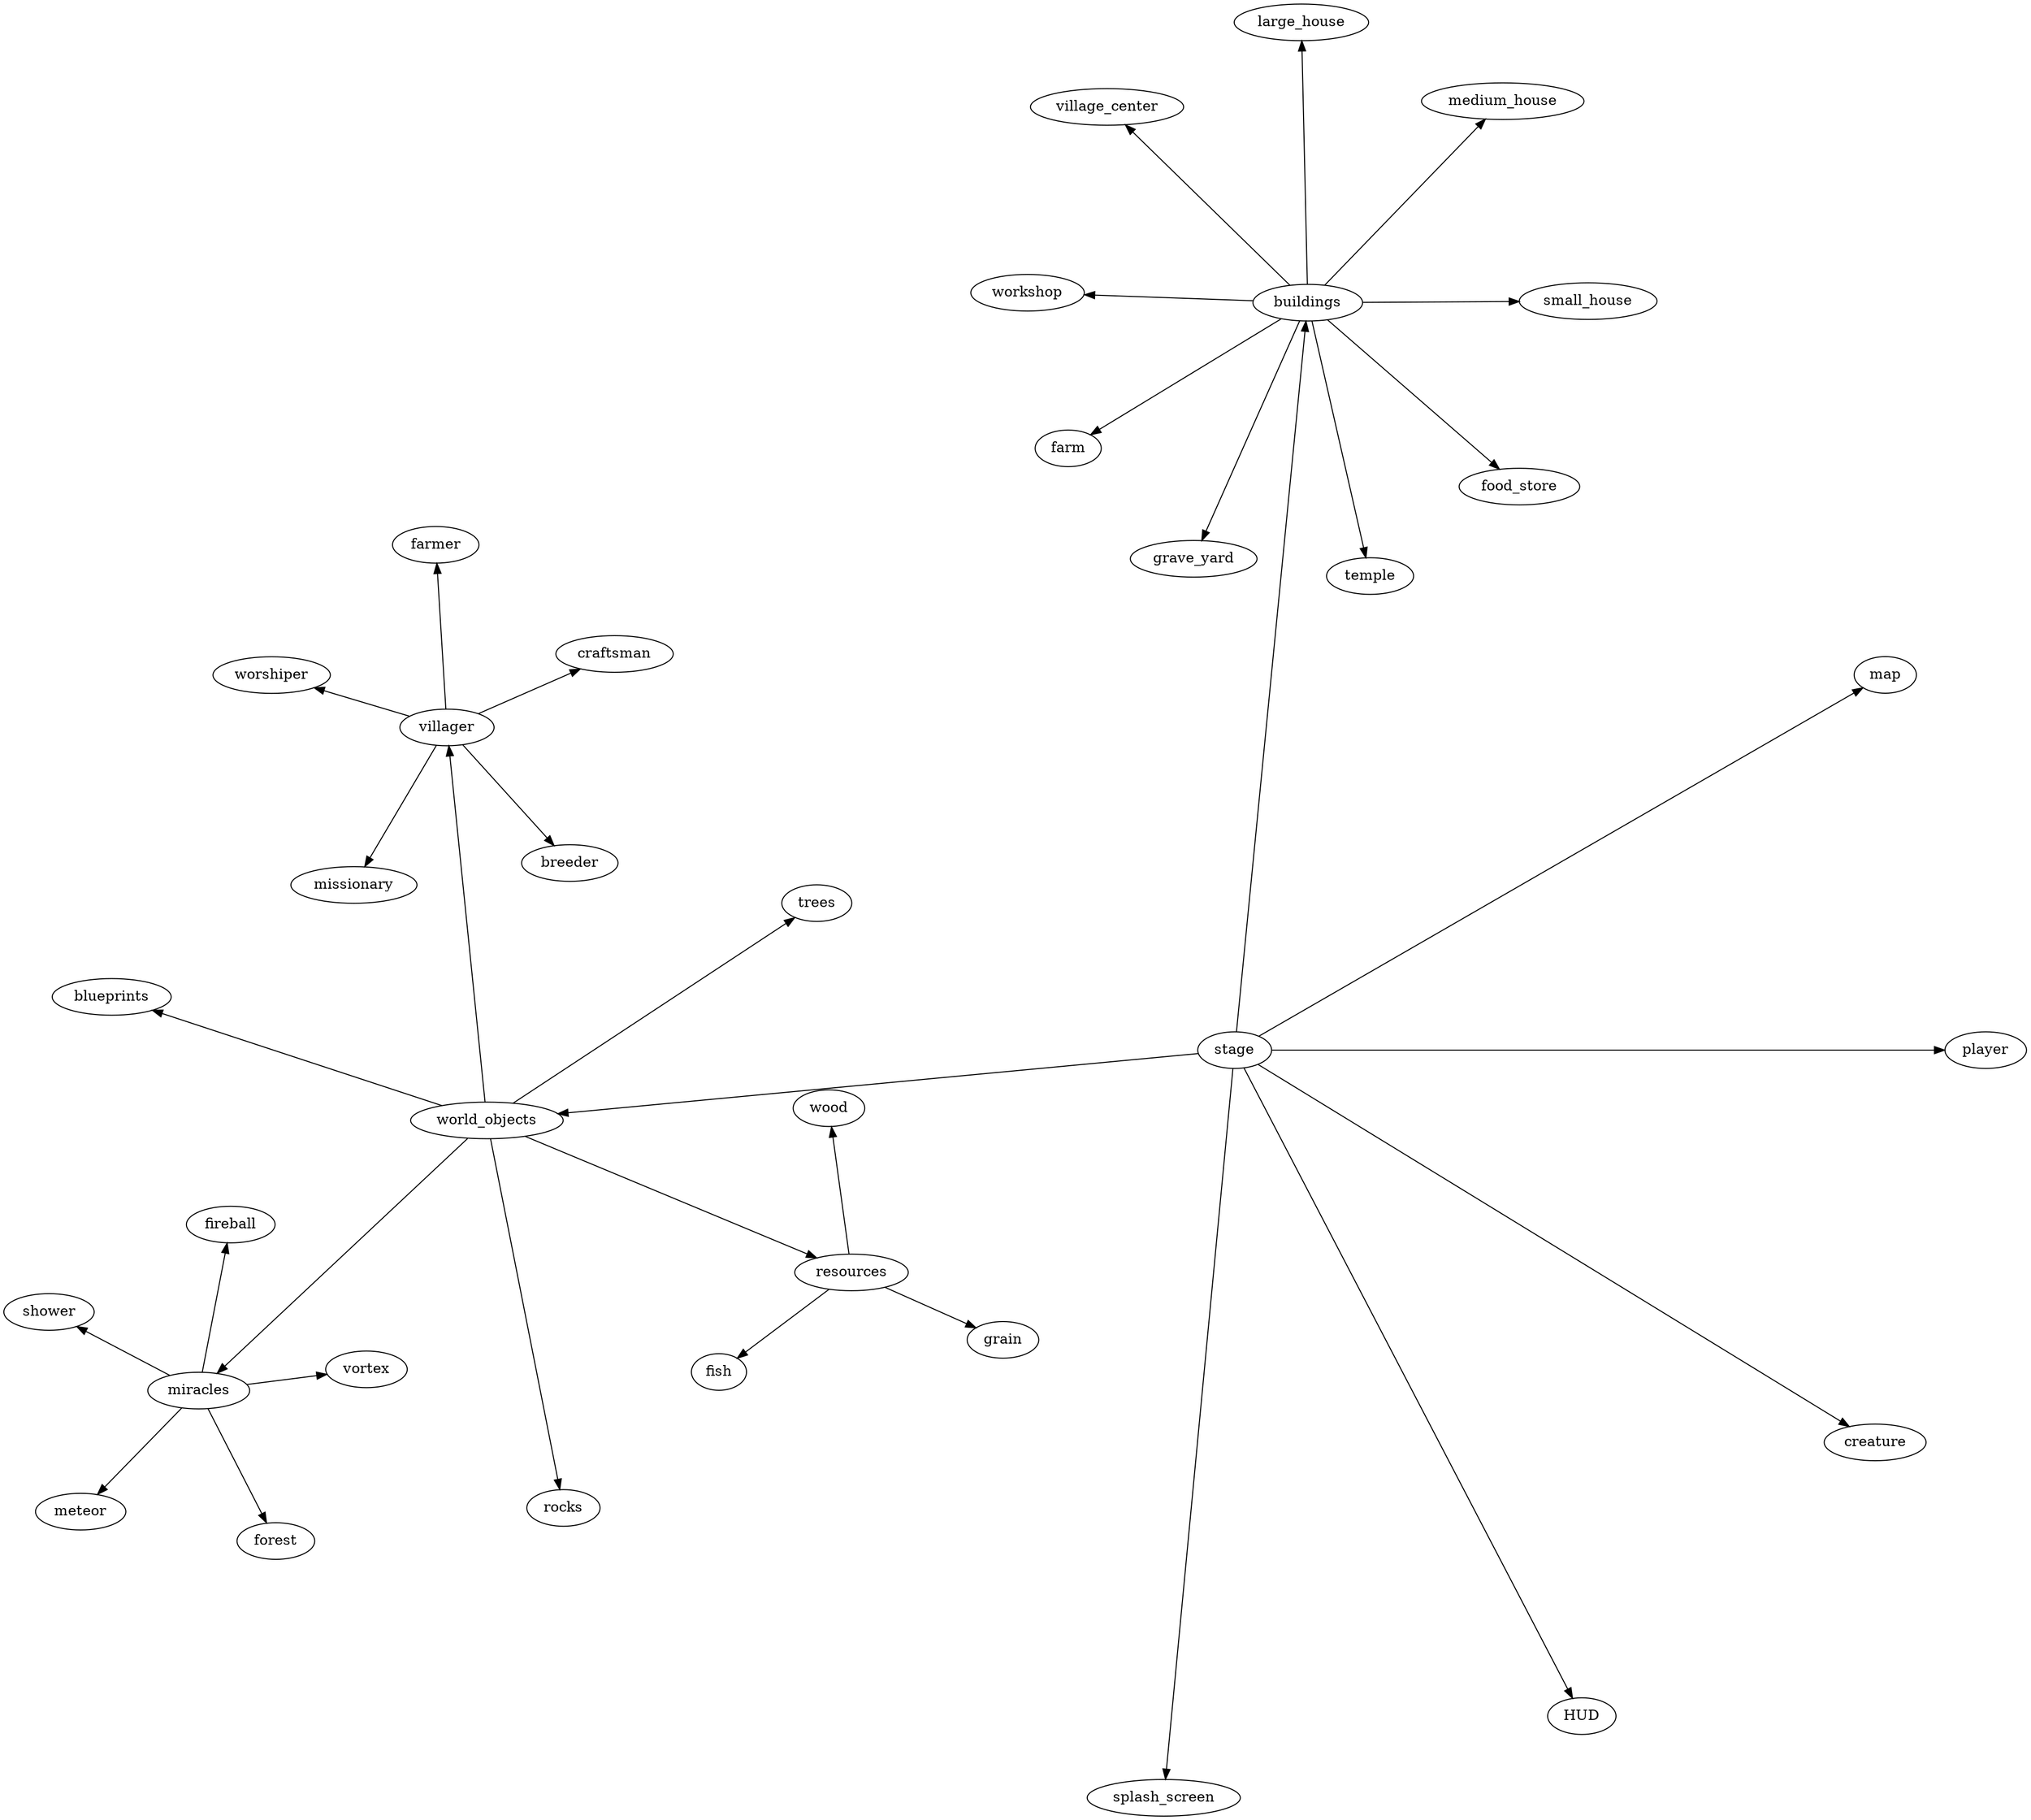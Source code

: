 digraph G {
graph[layout=circo]


stage -> player
stage -> map
stage -> buildings 
stage -> world_objects
stage -> splash_screen
stage -> HUD
stage -> creature

buildings -> temple
buildings -> food_store
buildings -> small_house
buildings -> medium_house
buildings -> large_house
buildings -> village_center
buildings -> workshop
buildings -> farm
buildings -> grave_yard

world_objects -> trees
world_objects -> villager
world_objects -> blueprints
world_objects -> miracles
world_objects -> rocks
world_objects -> resources

resources -> fish
resources -> grain
resources -> wood

miracles -> fireball
miracles -> shower
miracles -> meteor
miracles -> forest
miracles -> vortex

villager -> breeder
villager -> craftsman
villager -> farmer
villager -> worshiper
villager -> missionary


}
